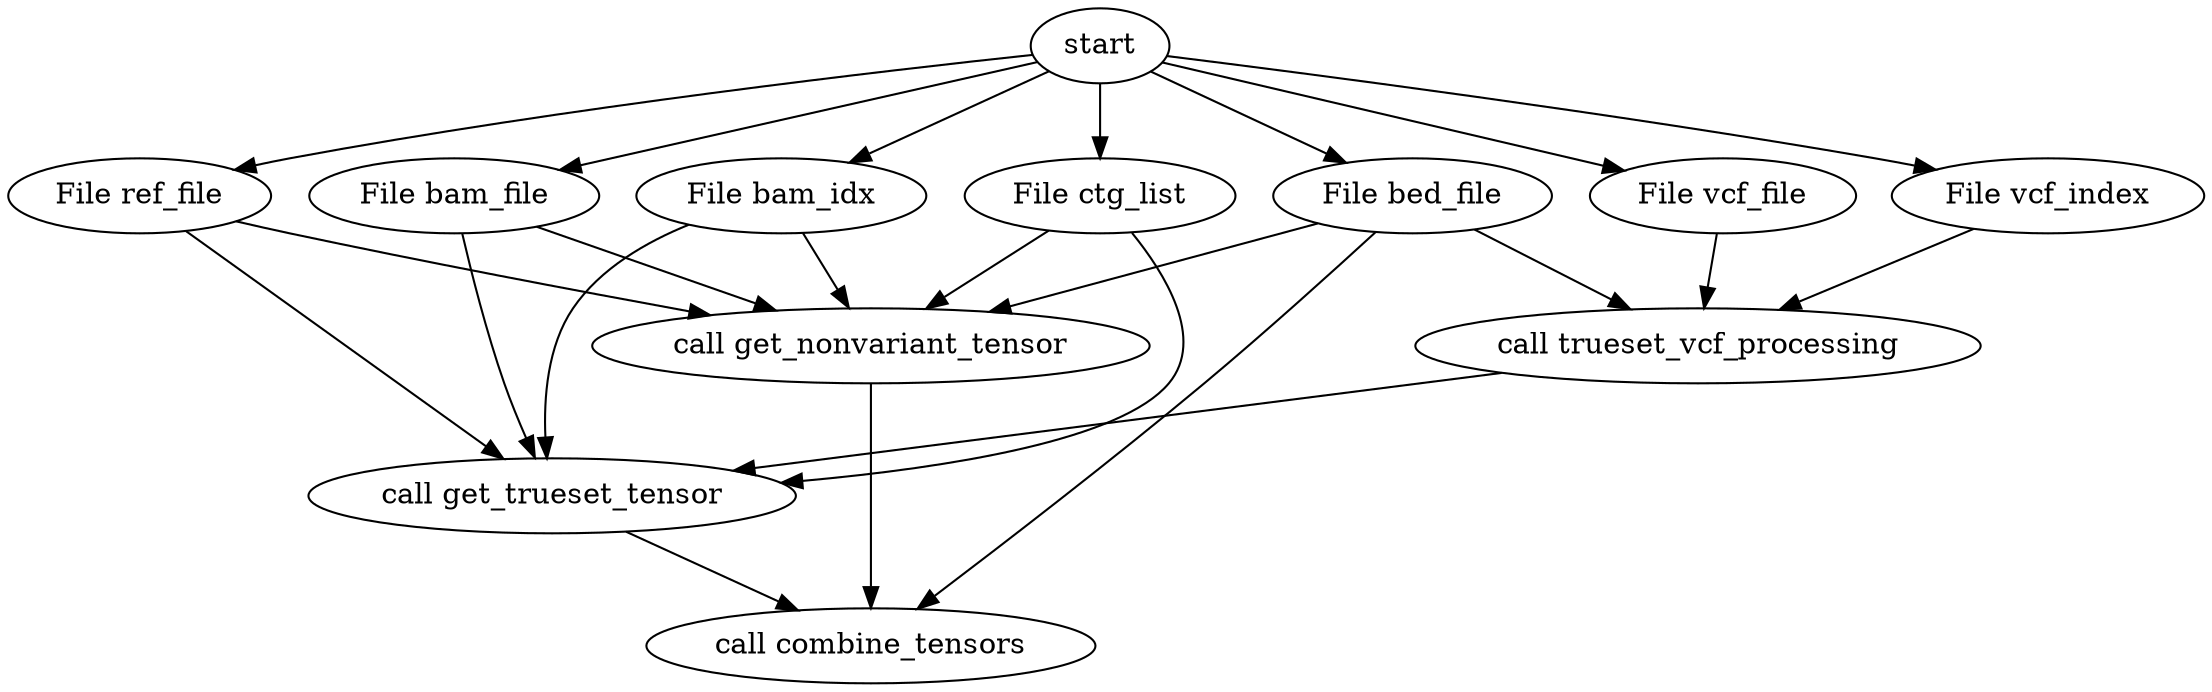digraph build_training_dataset {
  compound=true;
  "File bam_file" -> "call get_trueset_tensor" 
  "call trueset_vcf_processing" -> "call get_trueset_tensor" 
  "File ctg_list" -> "call get_trueset_tensor" 
  "File bed_file" -> "call trueset_vcf_processing" 
  "File bed_file" -> "call combine_tensors" 
  "start" -> "File ref_file"
  "File bed_file" -> "call get_nonvariant_tensor" 
  "start" -> "File ctg_list"
  "File ref_file" -> "call get_nonvariant_tensor" 
  "File vcf_file" -> "call trueset_vcf_processing" 
  "start" -> "File bam_file"
  "File ctg_list" -> "call get_nonvariant_tensor" 
  "File bam_idx" -> "call get_nonvariant_tensor" 
  "call get_trueset_tensor" -> "call combine_tensors" 
  "File ref_file" -> "call get_trueset_tensor" 
  "File bam_idx" -> "call get_trueset_tensor" 
  "start" -> "File vcf_file"
  "start" -> "File bam_idx"
  "File bam_file" -> "call get_nonvariant_tensor" 
  "call get_nonvariant_tensor" -> "call combine_tensors" 
  "start" -> "File bed_file"
  "start" -> "File vcf_index"
  "File vcf_index" -> "call trueset_vcf_processing" 
  "File vcf_file"
  "call combine_tensors"
  "File bam_file"
  "File ctg_list"
  "call get_nonvariant_tensor"
  "call get_trueset_tensor"
  "File bed_file"
  "File ref_file"
  "File bam_idx"
  "File vcf_index"
  "call trueset_vcf_processing"
}

